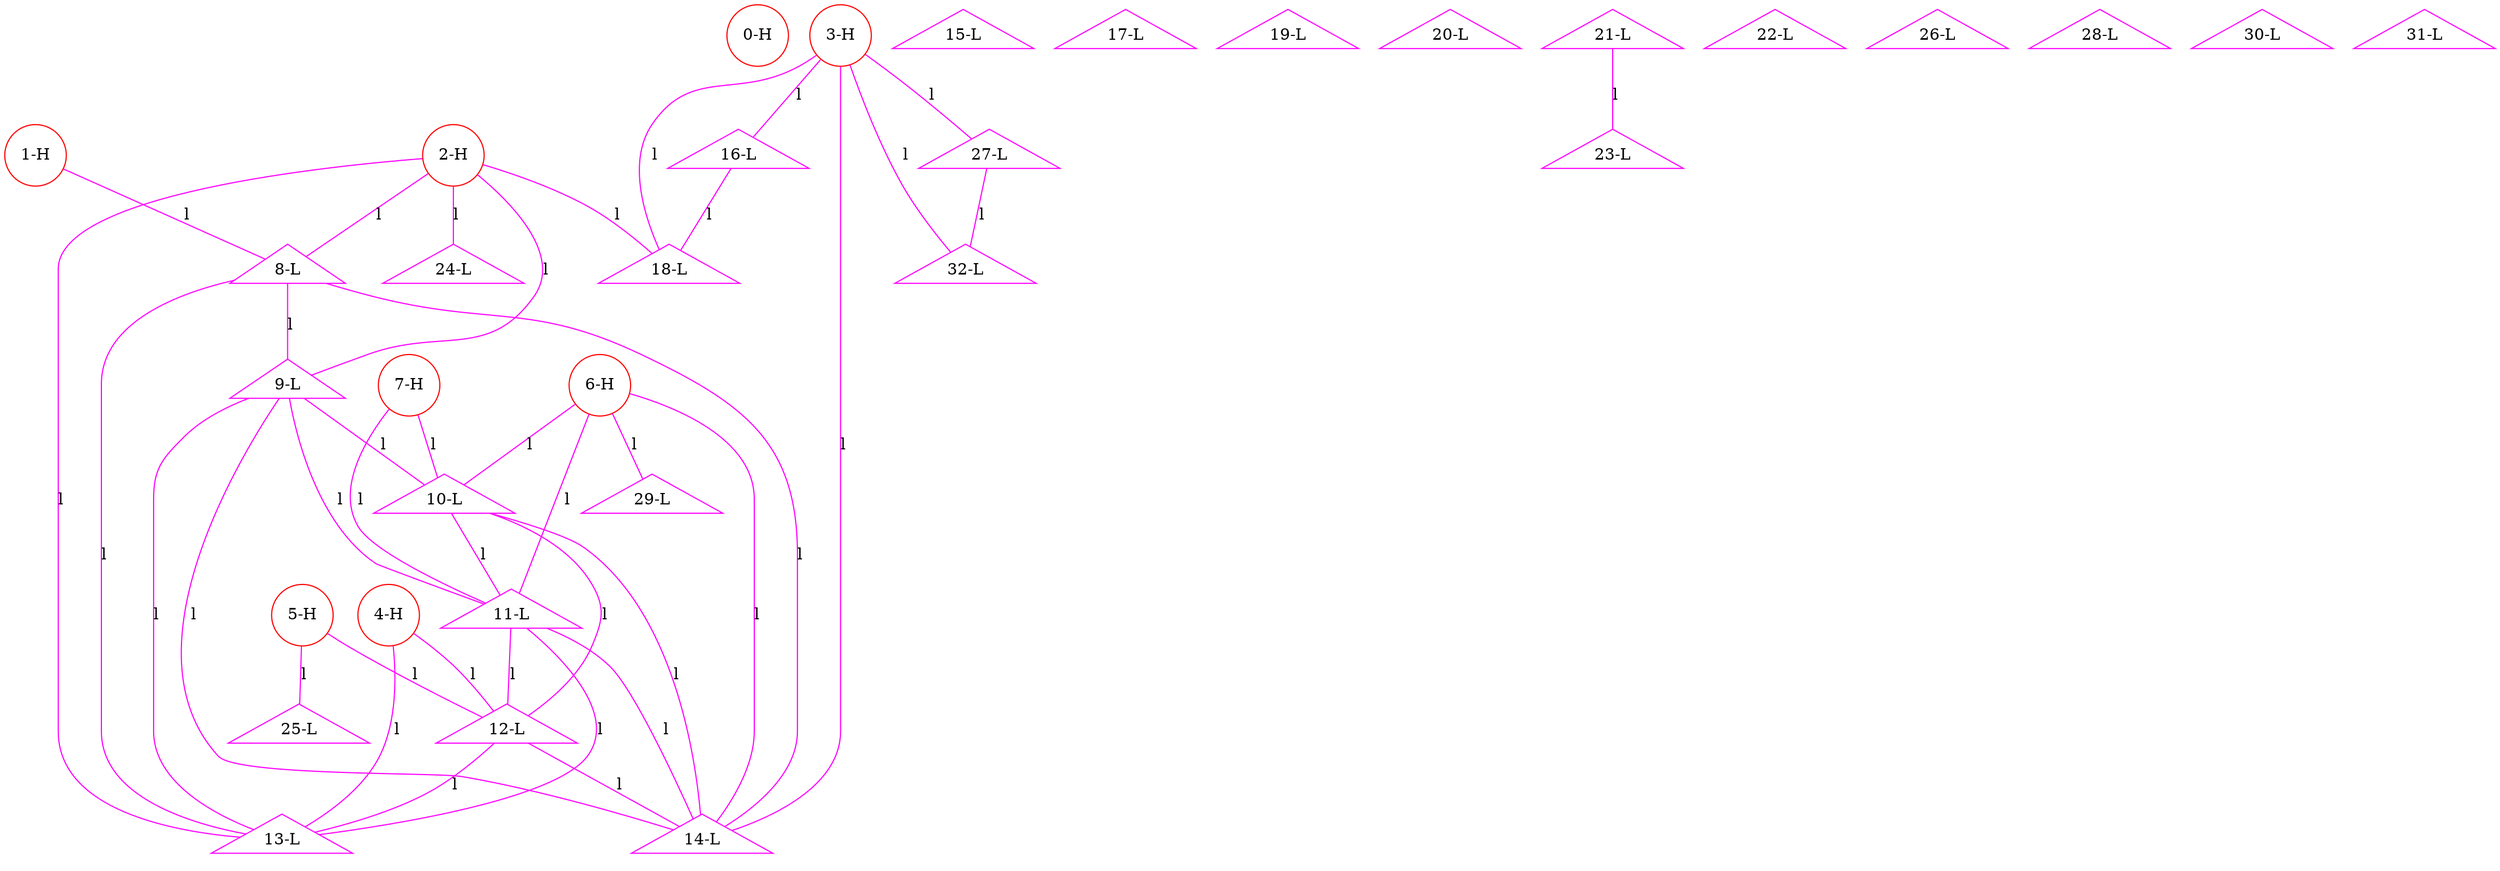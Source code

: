 graph ProteinGraph {
    0 [label="0-H" shape=circle color=red];
    1 [label="1-H" shape=circle color=red];
    2 [label="2-H" shape=circle color=red];
    3 [label="3-H" shape=circle color=red];
    4 [label="4-H" shape=circle color=red];
    5 [label="5-H" shape=circle color=red];
    6 [label="6-H" shape=circle color=red];
    7 [label="7-H" shape=circle color=red];
    8 [label="8-L" shape=triangle color=magenta];
    9 [label="9-L" shape=triangle color=magenta];
    10 [label="10-L" shape=triangle color=magenta];
    11 [label="11-L" shape=triangle color=magenta];
    12 [label="12-L" shape=triangle color=magenta];
    13 [label="13-L" shape=triangle color=magenta];
    14 [label="14-L" shape=triangle color=magenta];
    15 [label="15-L" shape=triangle color=magenta];
    16 [label="16-L" shape=triangle color=magenta];
    17 [label="17-L" shape=triangle color=magenta];
    18 [label="18-L" shape=triangle color=magenta];
    19 [label="19-L" shape=triangle color=magenta];
    20 [label="20-L" shape=triangle color=magenta];
    21 [label="21-L" shape=triangle color=magenta];
    22 [label="22-L" shape=triangle color=magenta];
    23 [label="23-L" shape=triangle color=magenta];
    24 [label="24-L" shape=triangle color=magenta];
    25 [label="25-L" shape=triangle color=magenta];
    26 [label="26-L" shape=triangle color=magenta];
    27 [label="27-L" shape=triangle color=magenta];
    28 [label="28-L" shape=triangle color=magenta];
    29 [label="29-L" shape=triangle color=magenta];
    30 [label="30-L" shape=triangle color=magenta];
    31 [label="31-L" shape=triangle color=magenta];
    32 [label="32-L" shape=triangle color=magenta];
    1 -- 8 [label="l" color=magenta];
    2 -- 8 [label="l" color=magenta];
    2 -- 9 [label="l" color=magenta];
    2 -- 13 [label="l" color=magenta];
    2 -- 18 [label="l" color=magenta];
    2 -- 24 [label="l" color=magenta];
    3 -- 14 [label="l" color=magenta];
    3 -- 16 [label="l" color=magenta];
    3 -- 18 [label="l" color=magenta];
    3 -- 27 [label="l" color=magenta];
    3 -- 32 [label="l" color=magenta];
    4 -- 12 [label="l" color=magenta];
    4 -- 13 [label="l" color=magenta];
    5 -- 12 [label="l" color=magenta];
    5 -- 25 [label="l" color=magenta];
    6 -- 10 [label="l" color=magenta];
    6 -- 11 [label="l" color=magenta];
    6 -- 14 [label="l" color=magenta];
    6 -- 29 [label="l" color=magenta];
    7 -- 10 [label="l" color=magenta];
    7 -- 11 [label="l" color=magenta];
    8 -- 9 [label="l" color=magenta];
    8 -- 13 [label="l" color=magenta];
    8 -- 14 [label="l" color=magenta];
    9 -- 10 [label="l" color=magenta];
    9 -- 11 [label="l" color=magenta];
    9 -- 13 [label="l" color=magenta];
    9 -- 14 [label="l" color=magenta];
    10 -- 11 [label="l" color=magenta];
    10 -- 12 [label="l" color=magenta];
    10 -- 14 [label="l" color=magenta];
    11 -- 12 [label="l" color=magenta];
    11 -- 13 [label="l" color=magenta];
    11 -- 14 [label="l" color=magenta];
    12 -- 13 [label="l" color=magenta];
    12 -- 14 [label="l" color=magenta];
    16 -- 18 [label="l" color=magenta];
    21 -- 23 [label="l" color=magenta];
    27 -- 32 [label="l" color=magenta];
}
